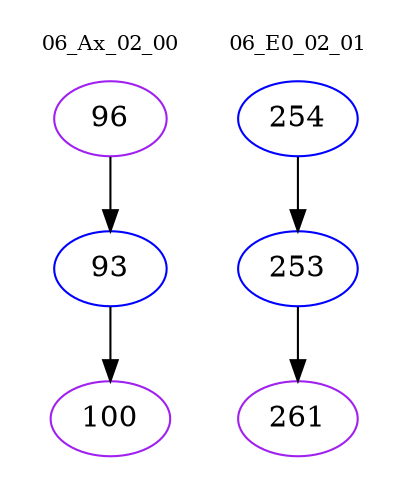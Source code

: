digraph{
subgraph cluster_0 {
color = white
label = "06_Ax_02_00";
fontsize=10;
T0_96 [label="96", color="purple"]
T0_96 -> T0_93 [color="black"]
T0_93 [label="93", color="blue"]
T0_93 -> T0_100 [color="black"]
T0_100 [label="100", color="purple"]
}
subgraph cluster_1 {
color = white
label = "06_E0_02_01";
fontsize=10;
T1_254 [label="254", color="blue"]
T1_254 -> T1_253 [color="black"]
T1_253 [label="253", color="blue"]
T1_253 -> T1_261 [color="black"]
T1_261 [label="261", color="purple"]
}
}
